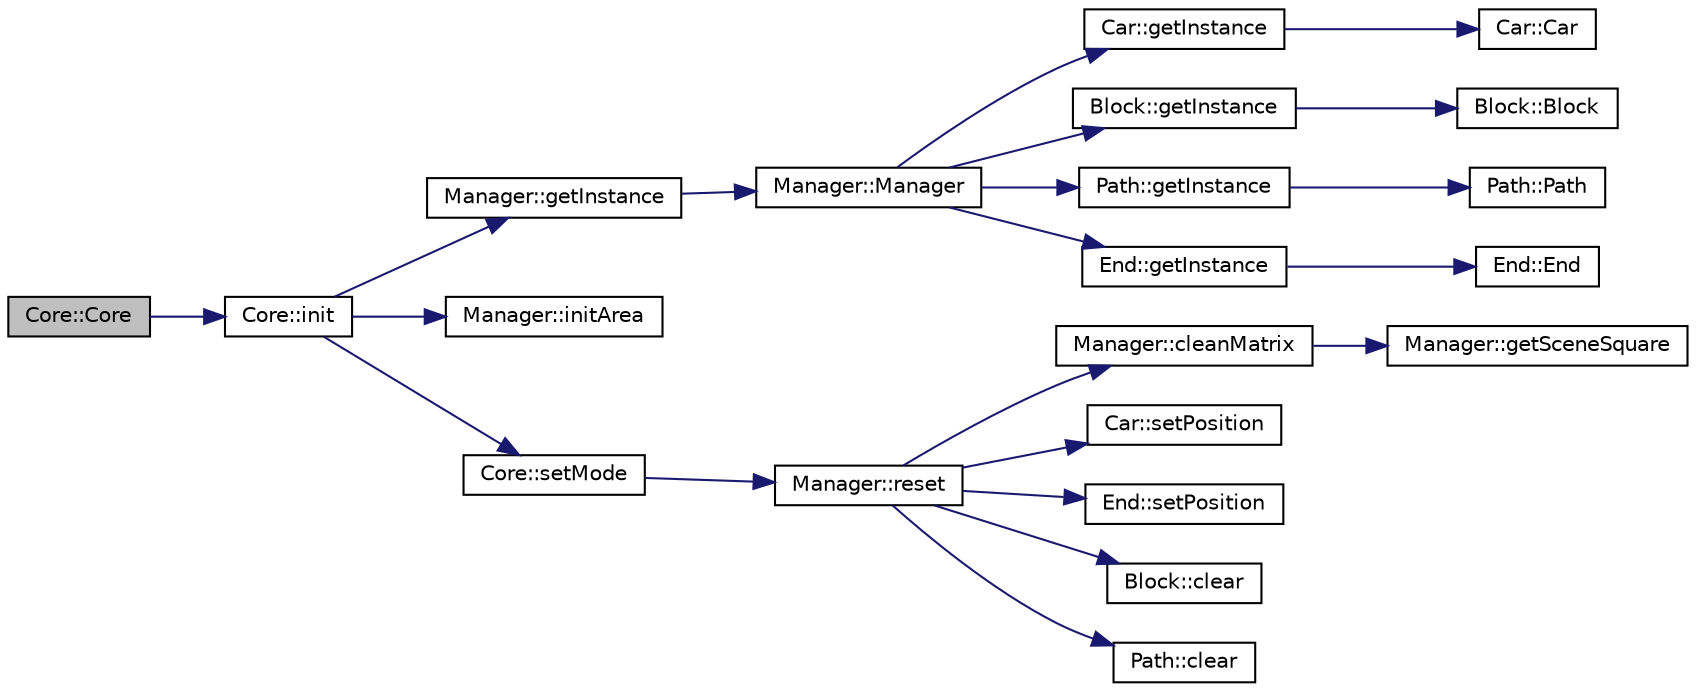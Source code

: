 digraph "Core::Core"
{
  edge [fontname="Helvetica",fontsize="10",labelfontname="Helvetica",labelfontsize="10"];
  node [fontname="Helvetica",fontsize="10",shape=record];
  rankdir="LR";
  Node1 [label="Core::Core",height=0.2,width=0.4,color="black", fillcolor="grey75", style="filled" fontcolor="black"];
  Node1 -> Node2 [color="midnightblue",fontsize="10",style="solid",fontname="Helvetica"];
  Node2 [label="Core::init",height=0.2,width=0.4,color="black", fillcolor="white", style="filled",URL="$class_core.html#a2ad48b714f575d3f3c25c80ffa72afad"];
  Node2 -> Node3 [color="midnightblue",fontsize="10",style="solid",fontname="Helvetica"];
  Node3 [label="Manager::getInstance",height=0.2,width=0.4,color="black", fillcolor="white", style="filled",URL="$class_manager.html#a5d783bd86e9be93235898a46de80847f"];
  Node3 -> Node4 [color="midnightblue",fontsize="10",style="solid",fontname="Helvetica"];
  Node4 [label="Manager::Manager",height=0.2,width=0.4,color="black", fillcolor="white", style="filled",URL="$class_manager.html#a1658ff9f18e38ccd9cb8b0b371b9c20b"];
  Node4 -> Node5 [color="midnightblue",fontsize="10",style="solid",fontname="Helvetica"];
  Node5 [label="Car::getInstance",height=0.2,width=0.4,color="black", fillcolor="white", style="filled",URL="$class_car.html#a40cbec40dad9ddda76c277da17f23528"];
  Node5 -> Node6 [color="midnightblue",fontsize="10",style="solid",fontname="Helvetica"];
  Node6 [label="Car::Car",height=0.2,width=0.4,color="black", fillcolor="white", style="filled",URL="$class_car.html#a1c803f7c5038d3e31b368b0d0a35493c"];
  Node4 -> Node7 [color="midnightblue",fontsize="10",style="solid",fontname="Helvetica"];
  Node7 [label="Block::getInstance",height=0.2,width=0.4,color="black", fillcolor="white", style="filled",URL="$class_block.html#a2cf0004e7ab0f92b52bca2ebf8a1d52c"];
  Node7 -> Node8 [color="midnightblue",fontsize="10",style="solid",fontname="Helvetica"];
  Node8 [label="Block::Block",height=0.2,width=0.4,color="black", fillcolor="white", style="filled",URL="$class_block.html#a37658a946bf5067ad01d68d9ff086adc"];
  Node4 -> Node9 [color="midnightblue",fontsize="10",style="solid",fontname="Helvetica"];
  Node9 [label="Path::getInstance",height=0.2,width=0.4,color="black", fillcolor="white", style="filled",URL="$class_path.html#a183700997f2499f31dc2a533c9ace59a"];
  Node9 -> Node10 [color="midnightblue",fontsize="10",style="solid",fontname="Helvetica"];
  Node10 [label="Path::Path",height=0.2,width=0.4,color="black", fillcolor="white", style="filled",URL="$class_path.html#af26cfab021ddf49af73da3b2beca85ac"];
  Node4 -> Node11 [color="midnightblue",fontsize="10",style="solid",fontname="Helvetica"];
  Node11 [label="End::getInstance",height=0.2,width=0.4,color="black", fillcolor="white", style="filled",URL="$class_end.html#a527baaf33dbb6431d94759f75e8b9f5a"];
  Node11 -> Node12 [color="midnightblue",fontsize="10",style="solid",fontname="Helvetica"];
  Node12 [label="End::End",height=0.2,width=0.4,color="black", fillcolor="white", style="filled",URL="$class_end.html#acd25fa8f481c50f5b8eaff4af1159942"];
  Node2 -> Node13 [color="midnightblue",fontsize="10",style="solid",fontname="Helvetica"];
  Node13 [label="Manager::initArea",height=0.2,width=0.4,color="black", fillcolor="white", style="filled",URL="$class_manager.html#aaabcb64f4b95fcd10a778c3c033439fb"];
  Node2 -> Node14 [color="midnightblue",fontsize="10",style="solid",fontname="Helvetica"];
  Node14 [label="Core::setMode",height=0.2,width=0.4,color="black", fillcolor="white", style="filled",URL="$class_core.html#a1dac5f63296f11309c2f25770b30912b"];
  Node14 -> Node15 [color="midnightblue",fontsize="10",style="solid",fontname="Helvetica"];
  Node15 [label="Manager::reset",height=0.2,width=0.4,color="black", fillcolor="white", style="filled",URL="$class_manager.html#a8cb433965677ad622ee43d59e24262e7"];
  Node15 -> Node16 [color="midnightblue",fontsize="10",style="solid",fontname="Helvetica"];
  Node16 [label="Manager::cleanMatrix",height=0.2,width=0.4,color="black", fillcolor="white", style="filled",URL="$class_manager.html#a1734887f37a6cc8e5837431b2875459f"];
  Node16 -> Node17 [color="midnightblue",fontsize="10",style="solid",fontname="Helvetica"];
  Node17 [label="Manager::getSceneSquare",height=0.2,width=0.4,color="black", fillcolor="white", style="filled",URL="$class_manager.html#a60f89ec1bf61d37a74b4cd67a57d5702"];
  Node15 -> Node18 [color="midnightblue",fontsize="10",style="solid",fontname="Helvetica"];
  Node18 [label="Car::setPosition",height=0.2,width=0.4,color="black", fillcolor="white", style="filled",URL="$class_car.html#a97e3c5de8eb65659ef520de6591f814d"];
  Node15 -> Node19 [color="midnightblue",fontsize="10",style="solid",fontname="Helvetica"];
  Node19 [label="End::setPosition",height=0.2,width=0.4,color="black", fillcolor="white", style="filled",URL="$class_end.html#a5be9587f22c8eb23249513a7b5e6db92"];
  Node15 -> Node20 [color="midnightblue",fontsize="10",style="solid",fontname="Helvetica"];
  Node20 [label="Block::clear",height=0.2,width=0.4,color="black", fillcolor="white", style="filled",URL="$class_block.html#a37bf8cd7e85de983bc56eb19b168575a"];
  Node15 -> Node21 [color="midnightblue",fontsize="10",style="solid",fontname="Helvetica"];
  Node21 [label="Path::clear",height=0.2,width=0.4,color="black", fillcolor="white", style="filled",URL="$class_path.html#a962e54c19be5fbe17f902ee6a7a3a706"];
}
